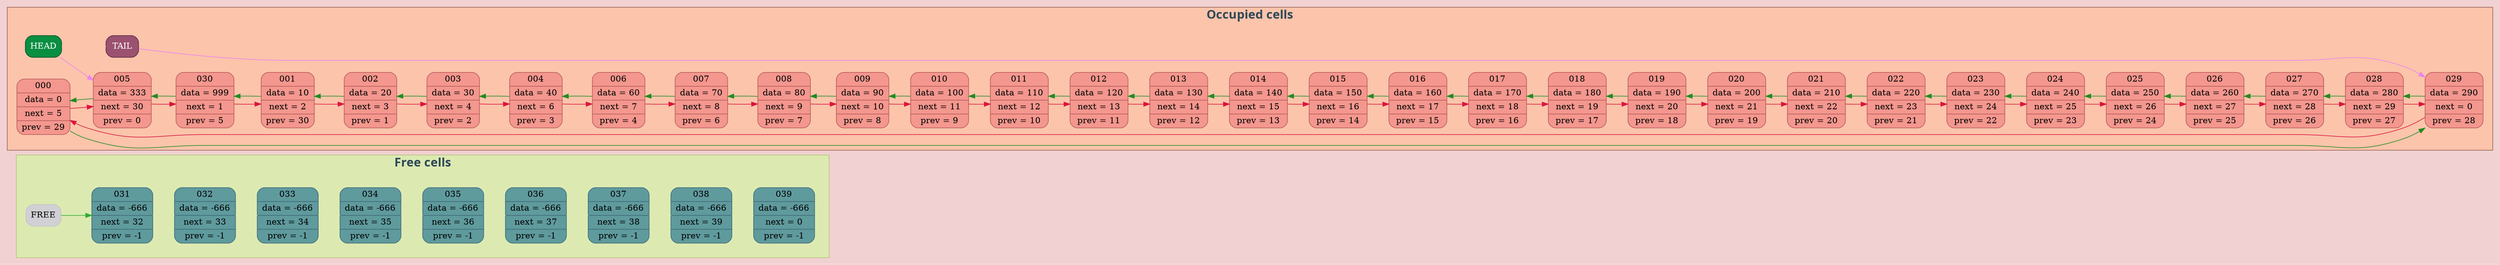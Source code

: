 digraph {
	rankdir = LR;
	fontname = "UbuntuMono";
	bgcolor = "#F1D1D1";

	subgraph cluster_free {
		bgcolor = "#DCEAB2";
		color = "#b1c274";
		label = <<B>Free cells</B>>;
		fontcolor = "#2F4858";
		fontsize = "20px";

		subgraph cluster_Free {
			peripheries = 0
			label = "";
			nodeFree [ shape = Mrecord; style = filled; fillcolor = "#D1D1D5"; color = "#C1C1C5"; fontcolor = "black"; label = "FREE"; ];
		}

		subgraph cluster_free {
			peripheries = 0
			label = "";
			node031 [ shape = Mrecord; style = filled; fillcolor = "#5F9A9D"; color = "#3B6874"; label = " 031 | data = -666 | next = 32 | prev = -1 " ];
			node032 [ shape = Mrecord; style = filled; fillcolor = "#5F9A9D"; color = "#3B6874"; label = " 032 | data = -666 | next = 33 | prev = -1 " ];
			node033 [ shape = Mrecord; style = filled; fillcolor = "#5F9A9D"; color = "#3B6874"; label = " 033 | data = -666 | next = 34 | prev = -1 " ];
			node034 [ shape = Mrecord; style = filled; fillcolor = "#5F9A9D"; color = "#3B6874"; label = " 034 | data = -666 | next = 35 | prev = -1 " ];
			node035 [ shape = Mrecord; style = filled; fillcolor = "#5F9A9D"; color = "#3B6874"; label = " 035 | data = -666 | next = 36 | prev = -1 " ];
			node036 [ shape = Mrecord; style = filled; fillcolor = "#5F9A9D"; color = "#3B6874"; label = " 036 | data = -666 | next = 37 | prev = -1 " ];
			node037 [ shape = Mrecord; style = filled; fillcolor = "#5F9A9D"; color = "#3B6874"; label = " 037 | data = -666 | next = 38 | prev = -1 " ];
			node038 [ shape = Mrecord; style = filled; fillcolor = "#5F9A9D"; color = "#3B6874"; label = " 038 | data = -666 | next = 39 | prev = -1 " ];
			node039 [ shape = Mrecord; style = filled; fillcolor = "#5F9A9D"; color = "#3B6874"; label = " 039 | data = -666 | next = 0 | prev = -1 " ];

			subgraph cluster_free000 {
				peripheries = 0
				label = "";
				node031 -> node032 [ weight = 1000; color = "#DCEAB2"; ];
				node032 -> node033 [ weight = 1000; color = "#DCEAB2"; ];
				node033 -> node034 [ weight = 1000; color = "#DCEAB2"; ];
				node034 -> node035 [ weight = 1000; color = "#DCEAB2"; ];
				node035 -> node036 [ weight = 1000; color = "#DCEAB2"; ];
				node036 -> node037 [ weight = 1000; color = "#DCEAB2"; ];
				node037 -> node038 [ weight = 1000; color = "#DCEAB2"; ];
				node038 -> node039 [ weight = 1000; color = "#DCEAB2"; ];
			}

			nodeFree -> node031 [ weight = 1000; color = "#34AB34"; ];

		}
	}


	subgraph cluster_captive {
		bgcolor = "#FBC4AB";
		color = "#966156";
		label = <<B>Occupied cells</B>>;
		fontcolor = "#2F4858";
		fontsize = "20px";

		subgraph cluster_HeadAndTail {
			peripheries = 0
			label = "";
			nodeHead [ shape = Mrecord; style = filled; fillcolor = "#088F41"; color = "#014920"; fontcolor = "white"; label = "HEAD"; ];
			nodeTail [ shape = Mrecord; style = filled; fillcolor = "#9B5170"; color = "#56243C"; fontcolor = "white"; label = "TAIL"; ];
			nodeHead -> nodeTail [ color = "#FBC4AB"; ];
		}

		subgraph cluster_occupied {
			peripheries = 0
			label = "";
			node000 [ shape = Mrecord; style = filled; fillcolor = "#F4978E"; color = "#B55757"; label = " 000 | data = 0 | next = 5 | prev = 29 "; ];
			node001 [ shape = Mrecord; style = filled; fillcolor = "#F4978E"; color = "#B55757"; label = " 001 | data = 10 | next = 2 | prev = 30 "; ];
			node002 [ shape = Mrecord; style = filled; fillcolor = "#F4978E"; color = "#B55757"; label = " 002 | data = 20 | next = 3 | prev = 1 "; ];
			node003 [ shape = Mrecord; style = filled; fillcolor = "#F4978E"; color = "#B55757"; label = " 003 | data = 30 | next = 4 | prev = 2 "; ];
			node004 [ shape = Mrecord; style = filled; fillcolor = "#F4978E"; color = "#B55757"; label = " 004 | data = 40 | next = 6 | prev = 3 "; ];
			node005 [ shape = Mrecord; style = filled; fillcolor = "#F4978E"; color = "#B55757"; label = " 005 | data = 333 | next = 30 | prev = 0 "; ];
			node006 [ shape = Mrecord; style = filled; fillcolor = "#F4978E"; color = "#B55757"; label = " 006 | data = 60 | next = 7 | prev = 4 "; ];
			node007 [ shape = Mrecord; style = filled; fillcolor = "#F4978E"; color = "#B55757"; label = " 007 | data = 70 | next = 8 | prev = 6 "; ];
			node008 [ shape = Mrecord; style = filled; fillcolor = "#F4978E"; color = "#B55757"; label = " 008 | data = 80 | next = 9 | prev = 7 "; ];
			node009 [ shape = Mrecord; style = filled; fillcolor = "#F4978E"; color = "#B55757"; label = " 009 | data = 90 | next = 10 | prev = 8 "; ];
			node010 [ shape = Mrecord; style = filled; fillcolor = "#F4978E"; color = "#B55757"; label = " 010 | data = 100 | next = 11 | prev = 9 "; ];
			node011 [ shape = Mrecord; style = filled; fillcolor = "#F4978E"; color = "#B55757"; label = " 011 | data = 110 | next = 12 | prev = 10 "; ];
			node012 [ shape = Mrecord; style = filled; fillcolor = "#F4978E"; color = "#B55757"; label = " 012 | data = 120 | next = 13 | prev = 11 "; ];
			node013 [ shape = Mrecord; style = filled; fillcolor = "#F4978E"; color = "#B55757"; label = " 013 | data = 130 | next = 14 | prev = 12 "; ];
			node014 [ shape = Mrecord; style = filled; fillcolor = "#F4978E"; color = "#B55757"; label = " 014 | data = 140 | next = 15 | prev = 13 "; ];
			node015 [ shape = Mrecord; style = filled; fillcolor = "#F4978E"; color = "#B55757"; label = " 015 | data = 150 | next = 16 | prev = 14 "; ];
			node016 [ shape = Mrecord; style = filled; fillcolor = "#F4978E"; color = "#B55757"; label = " 016 | data = 160 | next = 17 | prev = 15 "; ];
			node017 [ shape = Mrecord; style = filled; fillcolor = "#F4978E"; color = "#B55757"; label = " 017 | data = 170 | next = 18 | prev = 16 "; ];
			node018 [ shape = Mrecord; style = filled; fillcolor = "#F4978E"; color = "#B55757"; label = " 018 | data = 180 | next = 19 | prev = 17 "; ];
			node019 [ shape = Mrecord; style = filled; fillcolor = "#F4978E"; color = "#B55757"; label = " 019 | data = 190 | next = 20 | prev = 18 "; ];
			node020 [ shape = Mrecord; style = filled; fillcolor = "#F4978E"; color = "#B55757"; label = " 020 | data = 200 | next = 21 | prev = 19 "; ];
			node021 [ shape = Mrecord; style = filled; fillcolor = "#F4978E"; color = "#B55757"; label = " 021 | data = 210 | next = 22 | prev = 20 "; ];
			node022 [ shape = Mrecord; style = filled; fillcolor = "#F4978E"; color = "#B55757"; label = " 022 | data = 220 | next = 23 | prev = 21 "; ];
			node023 [ shape = Mrecord; style = filled; fillcolor = "#F4978E"; color = "#B55757"; label = " 023 | data = 230 | next = 24 | prev = 22 "; ];
			node024 [ shape = Mrecord; style = filled; fillcolor = "#F4978E"; color = "#B55757"; label = " 024 | data = 240 | next = 25 | prev = 23 "; ];
			node025 [ shape = Mrecord; style = filled; fillcolor = "#F4978E"; color = "#B55757"; label = " 025 | data = 250 | next = 26 | prev = 24 "; ];
			node026 [ shape = Mrecord; style = filled; fillcolor = "#F4978E"; color = "#B55757"; label = " 026 | data = 260 | next = 27 | prev = 25 "; ];
			node027 [ shape = Mrecord; style = filled; fillcolor = "#F4978E"; color = "#B55757"; label = " 027 | data = 270 | next = 28 | prev = 26 "; ];
			node028 [ shape = Mrecord; style = filled; fillcolor = "#F4978E"; color = "#B55757"; label = " 028 | data = 280 | next = 29 | prev = 27 "; ];
			node029 [ shape = Mrecord; style = filled; fillcolor = "#F4978E"; color = "#B55757"; label = " 029 | data = 290 | next = 0 | prev = 28 "; ];
			node030 [ shape = Mrecord; style = filled; fillcolor = "#F4978E"; color = "#B55757"; label = " 030 | data = 999 | next = 1 | prev = 5 "; ];

			node000 -> node005 [ color = "#DC143C"; ];
			node000 -> node029 [ color = "#228B22"; ];
			node001 -> node002 [ color = "#DC143C"; ];
			node001 -> node030 [ color = "#228B22"; ];
			node002 -> node003 [ color = "#DC143C"; ];
			node002 -> node001 [ color = "#228B22"; ];
			node003 -> node004 [ color = "#DC143C"; ];
			node003 -> node002 [ color = "#228B22"; ];
			node004 -> node006 [ color = "#DC143C"; ];
			node004 -> node003 [ color = "#228B22"; ];
			nodeHead -> node005 [ color = "violet"; ];
			node005 -> node030 [ color = "#DC143C"; ];
			node005 -> node000 [ color = "#228B22"; ];
			node006 -> node007 [ color = "#DC143C"; ];
			node006 -> node004 [ color = "#228B22"; ];
			node007 -> node008 [ color = "#DC143C"; ];
			node007 -> node006 [ color = "#228B22"; ];
			node008 -> node009 [ color = "#DC143C"; ];
			node008 -> node007 [ color = "#228B22"; ];
			node009 -> node010 [ color = "#DC143C"; ];
			node009 -> node008 [ color = "#228B22"; ];
			node010 -> node011 [ color = "#DC143C"; ];
			node010 -> node009 [ color = "#228B22"; ];
			node011 -> node012 [ color = "#DC143C"; ];
			node011 -> node010 [ color = "#228B22"; ];
			node012 -> node013 [ color = "#DC143C"; ];
			node012 -> node011 [ color = "#228B22"; ];
			node013 -> node014 [ color = "#DC143C"; ];
			node013 -> node012 [ color = "#228B22"; ];
			node014 -> node015 [ color = "#DC143C"; ];
			node014 -> node013 [ color = "#228B22"; ];
			node015 -> node016 [ color = "#DC143C"; ];
			node015 -> node014 [ color = "#228B22"; ];
			node016 -> node017 [ color = "#DC143C"; ];
			node016 -> node015 [ color = "#228B22"; ];
			node017 -> node018 [ color = "#DC143C"; ];
			node017 -> node016 [ color = "#228B22"; ];
			node018 -> node019 [ color = "#DC143C"; ];
			node018 -> node017 [ color = "#228B22"; ];
			node019 -> node020 [ color = "#DC143C"; ];
			node019 -> node018 [ color = "#228B22"; ];
			node020 -> node021 [ color = "#DC143C"; ];
			node020 -> node019 [ color = "#228B22"; ];
			node021 -> node022 [ color = "#DC143C"; ];
			node021 -> node020 [ color = "#228B22"; ];
			node022 -> node023 [ color = "#DC143C"; ];
			node022 -> node021 [ color = "#228B22"; ];
			node023 -> node024 [ color = "#DC143C"; ];
			node023 -> node022 [ color = "#228B22"; ];
			node024 -> node025 [ color = "#DC143C"; ];
			node024 -> node023 [ color = "#228B22"; ];
			node025 -> node026 [ color = "#DC143C"; ];
			node025 -> node024 [ color = "#228B22"; ];
			node026 -> node027 [ color = "#DC143C"; ];
			node026 -> node025 [ color = "#228B22"; ];
			node027 -> node028 [ color = "#DC143C"; ];
			node027 -> node026 [ color = "#228B22"; ];
			node028 -> node029 [ color = "#DC143C"; ];
			node028 -> node027 [ color = "#228B22"; ];
			nodeTail -> node029 [ color = "violet"; ];
			node029 -> node000 [ color = "#DC143C"; ];
			node029 -> node028 [ color = "#228B22"; ];
			node030 -> node001 [ color = "#DC143C"; ];
			node030 -> node005 [ color = "#228B22"; ];
		}

	}

}
